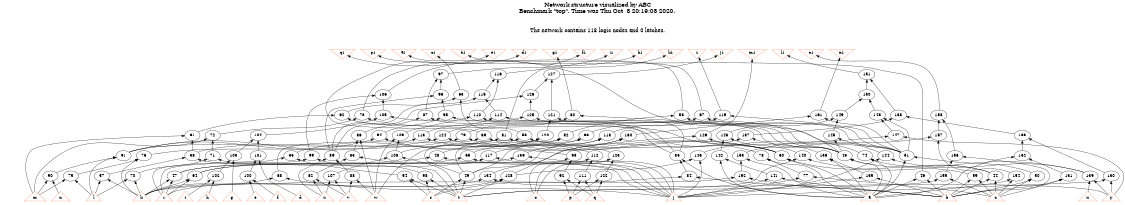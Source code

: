 # Network structure generated by ABC

digraph network {
size = "7.5,10";
center = true;
edge [dir = back];

{
  node [shape = plaintext];
  edge [style = invis];
  LevelTitle1 [label=""];
  LevelTitle2 [label=""];
  Level7 [label = ""];
  Level6 [label = ""];
  Level5 [label = ""];
  Level4 [label = ""];
  Level3 [label = ""];
  Level2 [label = ""];
  Level1 [label = ""];
  Level0 [label = ""];
  LevelTitle1 ->  LevelTitle2 ->  Level7 ->  Level6 ->  Level5 ->  Level4 ->  Level3 ->  Level2 ->  Level1 ->  Level0;
}

{
  rank = same;
  LevelTitle1;
  title1 [shape=plaintext,
          fontsize=20,
          fontname = "Times-Roman",
          label="Network structure visualized by ABC\nBenchmark \"top\". Time was Thu Oct  8 20:19:08 2020. "
         ];
}

{
  rank = same;
  LevelTitle2;
  title2 [shape=plaintext,
          fontsize=18,
          fontname = "Times-Roman",
          label="The network contains 118 logic nodes and 0 latches.\n"
         ];
}

{
  rank = same;
  Level7;
  Node26 [label = "q1", shape = invtriangle, color = coral, fillcolor = coral];
  Node27 [label = "p1", shape = invtriangle, color = coral, fillcolor = coral];
  Node28 [label = "a1", shape = invtriangle, color = coral, fillcolor = coral];
  Node29 [label = "c1", shape = invtriangle, color = coral, fillcolor = coral];
  Node30 [label = "b1", shape = invtriangle, color = coral, fillcolor = coral];
  Node31 [label = "e1", shape = invtriangle, color = coral, fillcolor = coral];
  Node32 [label = "d1", shape = invtriangle, color = coral, fillcolor = coral];
  Node33 [label = "g1", shape = invtriangle, color = coral, fillcolor = coral];
  Node34 [label = "f1", shape = invtriangle, color = coral, fillcolor = coral];
  Node35 [label = "i1", shape = invtriangle, color = coral, fillcolor = coral];
  Node36 [label = "h1", shape = invtriangle, color = coral, fillcolor = coral];
  Node37 [label = "k1", shape = invtriangle, color = coral, fillcolor = coral];
  Node38 [label = "z", shape = invtriangle, color = coral, fillcolor = coral];
  Node39 [label = "j1", shape = invtriangle, color = coral, fillcolor = coral];
  Node40 [label = "m1", shape = invtriangle, color = coral, fillcolor = coral];
  Node41 [label = "l1", shape = invtriangle, color = coral, fillcolor = coral];
  Node42 [label = "o1", shape = invtriangle, color = coral, fillcolor = coral];
  Node43 [label = "n1", shape = invtriangle, color = coral, fillcolor = coral];
}

{
  rank = same;
  Level6;
  Node97 [label = "97\n", shape = ellipse];
  Node116 [label = "116\n", shape = ellipse];
  Node127 [label = "127\n", shape = ellipse];
  Node151 [label = "151\n", shape = ellipse];
}

{
  rank = same;
  Level5;
  Node63 [label = "63\n", shape = ellipse];
  Node96 [label = "96\n", shape = ellipse];
  Node106 [label = "106\n", shape = ellipse];
  Node115 [label = "115\n", shape = ellipse];
  Node126 [label = "126\n", shape = ellipse];
  Node150 [label = "150\n", shape = ellipse];
}

{
  rank = same;
  Level4;
  Node53 [label = "53\n", shape = ellipse];
  Node62 [label = "62\n", shape = ellipse];
  Node67 [label = "67\n", shape = ellipse];
  Node73 [label = "73\n", shape = ellipse];
  Node80 [label = "80\n", shape = ellipse];
  Node87 [label = "87\n", shape = ellipse];
  Node95 [label = "95\n", shape = ellipse];
  Node105 [label = "105\n", shape = ellipse];
  Node110 [label = "110\n", shape = ellipse];
  Node114 [label = "114\n", shape = ellipse];
  Node119 [label = "119\n", shape = ellipse];
  Node121 [label = "121\n", shape = ellipse];
  Node125 [label = "125\n", shape = ellipse];
  Node138 [label = "138\n", shape = ellipse];
  Node148 [label = "148\n", shape = ellipse];
  Node149 [label = "149\n", shape = ellipse];
  Node158 [label = "158\n", shape = ellipse];
  Node161 [label = "161\n", shape = ellipse];
}

{
  rank = same;
  Level3;
  Node52 [label = "52\n", shape = ellipse];
  Node56 [label = "56\n", shape = ellipse];
  Node61 [label = "61\n", shape = ellipse];
  Node66 [label = "66\n", shape = ellipse];
  Node69 [label = "69\n", shape = ellipse];
  Node72 [label = "72\n", shape = ellipse];
  Node79 [label = "79\n", shape = ellipse];
  Node81 [label = "81\n", shape = ellipse];
  Node86 [label = "86\n", shape = ellipse];
  Node94 [label = "94\n", shape = ellipse];
  Node104 [label = "104\n", shape = ellipse];
  Node109 [label = "109\n", shape = ellipse];
  Node113 [label = "113\n", shape = ellipse];
  Node118 [label = "118\n", shape = ellipse];
  Node120 [label = "120\n", shape = ellipse];
  Node124 [label = "124\n", shape = ellipse];
  Node129 [label = "129\n", shape = ellipse];
  Node133 [label = "133\n", shape = ellipse];
  Node137 [label = "137\n", shape = ellipse];
  Node143 [label = "143\n", shape = ellipse];
  Node145 [label = "145\n", shape = ellipse];
  Node147 [label = "147\n", shape = ellipse];
  Node157 [label = "157\n", shape = ellipse];
  Node160 [label = "160\n", shape = ellipse];
}

{
  rank = same;
  Level2;
  Node45 [label = "45\n", shape = ellipse];
  Node48 [label = "48\n", shape = ellipse];
  Node51 [label = "51\n", shape = ellipse];
  Node55 [label = "55\n", shape = ellipse];
  Node58 [label = "58\n", shape = ellipse];
  Node60 [label = "60\n", shape = ellipse];
  Node65 [label = "65\n", shape = ellipse];
  Node71 [label = "71\n", shape = ellipse];
  Node74 [label = "74\n", shape = ellipse];
  Node76 [label = "76\n", shape = ellipse];
  Node78 [label = "78\n", shape = ellipse];
  Node83 [label = "83\n", shape = ellipse];
  Node85 [label = "85\n", shape = ellipse];
  Node89 [label = "89\n", shape = ellipse];
  Node91 [label = "91\n", shape = ellipse];
  Node93 [label = "93\n", shape = ellipse];
  Node99 [label = "99\n", shape = ellipse];
  Node101 [label = "101\n", shape = ellipse];
  Node103 [label = "103\n", shape = ellipse];
  Node108 [label = "108\n", shape = ellipse];
  Node112 [label = "112\n", shape = ellipse];
  Node117 [label = "117\n", shape = ellipse];
  Node123 [label = "123\n", shape = ellipse];
  Node132 [label = "132\n", shape = ellipse];
  Node136 [label = "136\n", shape = ellipse];
  Node140 [label = "140\n", shape = ellipse];
  Node142 [label = "142\n", shape = ellipse];
  Node144 [label = "144\n", shape = ellipse];
  Node146 [label = "146\n", shape = ellipse];
  Node153 [label = "153\n", shape = ellipse];
  Node156 [label = "156\n", shape = ellipse];
  Node159 [label = "159\n", shape = ellipse];
}

{
  rank = same;
  Level1;
  Node44 [label = "44\n", shape = ellipse];
  Node46 [label = "46\n", shape = ellipse];
  Node47 [label = "47\n", shape = ellipse];
  Node49 [label = "49\n", shape = ellipse];
  Node50 [label = "50\n", shape = ellipse];
  Node54 [label = "54\n", shape = ellipse];
  Node57 [label = "57\n", shape = ellipse];
  Node59 [label = "59\n", shape = ellipse];
  Node64 [label = "64\n", shape = ellipse];
  Node68 [label = "68\n", shape = ellipse];
  Node70 [label = "70\n", shape = ellipse];
  Node75 [label = "75\n", shape = ellipse];
  Node77 [label = "77\n", shape = ellipse];
  Node82 [label = "82\n", shape = ellipse];
  Node84 [label = "84\n", shape = ellipse];
  Node88 [label = "88\n", shape = ellipse];
  Node90 [label = "90\n", shape = ellipse];
  Node92 [label = "92\n", shape = ellipse];
  Node98 [label = "98\n", shape = ellipse];
  Node100 [label = "100\n", shape = ellipse];
  Node102 [label = "102\n", shape = ellipse];
  Node107 [label = "107\n", shape = ellipse];
  Node111 [label = "111\n", shape = ellipse];
  Node122 [label = "122\n", shape = ellipse];
  Node128 [label = "128\n", shape = ellipse];
  Node130 [label = "130\n", shape = ellipse];
  Node131 [label = "131\n", shape = ellipse];
  Node134 [label = "134\n", shape = ellipse];
  Node135 [label = "135\n", shape = ellipse];
  Node139 [label = "139\n", shape = ellipse];
  Node141 [label = "141\n", shape = ellipse];
  Node152 [label = "152\n", shape = ellipse];
  Node154 [label = "154\n", shape = ellipse];
  Node155 [label = "155\n", shape = ellipse];
}

{
  rank = same;
  Level0;
  Node1 [label = "a", shape = triangle, color = coral, fillcolor = coral];
  Node2 [label = "b", shape = triangle, color = coral, fillcolor = coral];
  Node3 [label = "c", shape = triangle, color = coral, fillcolor = coral];
  Node4 [label = "d", shape = triangle, color = coral, fillcolor = coral];
  Node5 [label = "e", shape = triangle, color = coral, fillcolor = coral];
  Node6 [label = "f", shape = triangle, color = coral, fillcolor = coral];
  Node7 [label = "g", shape = triangle, color = coral, fillcolor = coral];
  Node8 [label = "h", shape = triangle, color = coral, fillcolor = coral];
  Node9 [label = "i", shape = triangle, color = coral, fillcolor = coral];
  Node10 [label = "j", shape = triangle, color = coral, fillcolor = coral];
  Node11 [label = "k", shape = triangle, color = coral, fillcolor = coral];
  Node12 [label = "l", shape = triangle, color = coral, fillcolor = coral];
  Node13 [label = "m", shape = triangle, color = coral, fillcolor = coral];
  Node14 [label = "n", shape = triangle, color = coral, fillcolor = coral];
  Node15 [label = "o", shape = triangle, color = coral, fillcolor = coral];
  Node16 [label = "p", shape = triangle, color = coral, fillcolor = coral];
  Node17 [label = "q", shape = triangle, color = coral, fillcolor = coral];
  Node18 [label = "r", shape = triangle, color = coral, fillcolor = coral];
  Node19 [label = "s", shape = triangle, color = coral, fillcolor = coral];
  Node20 [label = "t", shape = triangle, color = coral, fillcolor = coral];
  Node21 [label = "u", shape = triangle, color = coral, fillcolor = coral];
  Node22 [label = "v", shape = triangle, color = coral, fillcolor = coral];
  Node23 [label = "w", shape = triangle, color = coral, fillcolor = coral];
  Node24 [label = "x", shape = triangle, color = coral, fillcolor = coral];
  Node25 [label = "y", shape = triangle, color = coral, fillcolor = coral];
}

title1 -> title2 [style = invis];
title2 -> Node26 [style = invis];
title2 -> Node27 [style = invis];
title2 -> Node28 [style = invis];
title2 -> Node29 [style = invis];
title2 -> Node30 [style = invis];
title2 -> Node31 [style = invis];
title2 -> Node32 [style = invis];
title2 -> Node33 [style = invis];
title2 -> Node34 [style = invis];
title2 -> Node35 [style = invis];
title2 -> Node36 [style = invis];
title2 -> Node37 [style = invis];
title2 -> Node38 [style = invis];
title2 -> Node39 [style = invis];
title2 -> Node40 [style = invis];
title2 -> Node41 [style = invis];
title2 -> Node42 [style = invis];
title2 -> Node43 [style = invis];
Node26 -> Node27 [style = invis];
Node27 -> Node28 [style = invis];
Node28 -> Node29 [style = invis];
Node29 -> Node30 [style = invis];
Node30 -> Node31 [style = invis];
Node31 -> Node32 [style = invis];
Node32 -> Node33 [style = invis];
Node33 -> Node34 [style = invis];
Node34 -> Node35 [style = invis];
Node35 -> Node36 [style = invis];
Node36 -> Node37 [style = invis];
Node37 -> Node38 [style = invis];
Node38 -> Node39 [style = invis];
Node39 -> Node40 [style = invis];
Node40 -> Node41 [style = invis];
Node41 -> Node42 [style = invis];
Node42 -> Node43 [style = invis];
Node26 -> Node45 [style = solid];
Node27 -> Node46 [style = solid];
Node28 -> Node53 [style = solid];
Node29 -> Node63 [style = solid];
Node30 -> Node67 [style = solid];
Node31 -> Node69 [style = solid];
Node32 -> Node73 [style = solid];
Node33 -> Node80 [style = solid];
Node34 -> Node81 [style = solid];
Node35 -> Node97 [style = solid];
Node36 -> Node106 [style = solid];
Node37 -> Node116 [style = solid];
Node38 -> Node119 [style = solid];
Node39 -> Node127 [style = solid];
Node40 -> Node129 [style = solid];
Node41 -> Node151 [style = solid];
Node42 -> Node158 [style = solid];
Node43 -> Node161 [style = solid];
Node44 -> Node2 [style = solid];
Node44 -> Node3 [style = solid];
Node45 -> Node1 [style = solid];
Node45 -> Node44 [style = solid];
Node46 -> Node1 [style = solid];
Node46 -> Node2 [style = solid];
Node47 -> Node11 [style = solid];
Node47 -> Node18 [style = solid];
Node48 -> Node10 [style = solid];
Node48 -> Node47 [style = solid];
Node49 -> Node19 [style = solid];
Node49 -> Node20 [style = solid];
Node50 -> Node2 [style = solid];
Node50 -> Node3 [style = solid];
Node51 -> Node1 [style = solid];
Node51 -> Node50 [style = solid];
Node52 -> Node48 [style = solid];
Node52 -> Node49 [style = solid];
Node53 -> Node51 [style = solid];
Node53 -> Node52 [style = solid];
Node54 -> Node19 [style = solid];
Node54 -> Node20 [style = solid];
Node55 -> Node18 [style = solid];
Node55 -> Node54 [style = solid];
Node56 -> Node51 [style = solid];
Node56 -> Node55 [style = solid];
Node57 -> Node11 [style = solid];
Node57 -> Node12 [style = solid];
Node58 -> Node10 [style = solid];
Node58 -> Node57 [style = solid];
Node59 -> Node2 [style = solid];
Node59 -> Node3 [style = solid];
Node60 -> Node1 [style = solid];
Node60 -> Node59 [style = solid];
Node61 -> Node13 [style = solid];
Node61 -> Node58 [style = solid];
Node62 -> Node60 [style = solid];
Node62 -> Node61 [style = solid];
Node63 -> Node56 [style = solid];
Node63 -> Node62 [style = solid];
Node64 -> Node11 [style = solid];
Node64 -> Node18 [style = solid];
Node65 -> Node10 [style = solid];
Node65 -> Node64 [style = solid];
Node66 -> Node49 [style = solid];
Node66 -> Node65 [style = solid];
Node67 -> Node51 [style = solid];
Node67 -> Node66 [style = solid];
Node68 -> Node10 [style = solid];
Node68 -> Node11 [style = solid];
Node69 -> Node60 [style = solid];
Node69 -> Node68 [style = solid];
Node70 -> Node11 [style = solid];
Node70 -> Node12 [style = solid];
Node71 -> Node10 [style = solid];
Node71 -> Node70 [style = solid];
Node72 -> Node13 [style = solid];
Node72 -> Node71 [style = solid];
Node73 -> Node60 [style = solid];
Node73 -> Node72 [style = solid];
Node74 -> Node1 [style = solid];
Node74 -> Node44 [style = solid];
Node75 -> Node12 [style = solid];
Node75 -> Node13 [style = solid];
Node76 -> Node11 [style = solid];
Node76 -> Node75 [style = solid];
Node77 -> Node3 [style = solid];
Node77 -> Node10 [style = solid];
Node78 -> Node1 [style = solid];
Node78 -> Node77 [style = solid];
Node79 -> Node76 [style = solid];
Node79 -> Node78 [style = solid];
Node80 -> Node74 [style = solid];
Node80 -> Node79 [style = solid];
Node81 -> Node58 [style = solid];
Node81 -> Node60 [style = solid];
Node82 -> Node21 [style = solid];
Node82 -> Node22 [style = solid];
Node83 -> Node20 [style = solid];
Node83 -> Node82 [style = solid];
Node84 -> Node2 [style = solid];
Node84 -> Node19 [style = solid];
Node85 -> Node1 [style = solid];
Node85 -> Node84 [style = solid];
Node86 -> Node23 [style = solid];
Node86 -> Node83 [style = solid];
Node87 -> Node85 [style = solid];
Node87 -> Node86 [style = solid];
Node88 -> Node22 [style = solid];
Node88 -> Node23 [style = solid];
Node89 -> Node21 [style = solid];
Node89 -> Node88 [style = solid];
Node90 -> Node13 [style = solid];
Node90 -> Node14 [style = solid];
Node91 -> Node12 [style = solid];
Node91 -> Node90 [style = solid];
Node92 -> Node16 [style = solid];
Node92 -> Node17 [style = solid];
Node93 -> Node15 [style = solid];
Node93 -> Node92 [style = solid];
Node94 -> Node91 [style = solid];
Node94 -> Node93 [style = solid];
Node95 -> Node45 [style = solid];
Node95 -> Node94 [style = solid];
Node96 -> Node89 [style = solid];
Node96 -> Node95 [style = solid];
Node97 -> Node87 [style = solid];
Node97 -> Node96 [style = solid];
Node98 -> Node19 [style = solid];
Node98 -> Node20 [style = solid];
Node99 -> Node18 [style = solid];
Node99 -> Node98 [style = solid];
Node100 -> Node5 [style = solid];
Node100 -> Node6 [style = solid];
Node101 -> Node4 [style = solid];
Node101 -> Node100 [style = solid];
Node102 -> Node8 [style = solid];
Node102 -> Node9 [style = solid];
Node103 -> Node7 [style = solid];
Node103 -> Node102 [style = solid];
Node104 -> Node101 [style = solid];
Node104 -> Node103 [style = solid];
Node105 -> Node45 [style = solid];
Node105 -> Node104 [style = solid];
Node106 -> Node99 [style = solid];
Node106 -> Node105 [style = solid];
Node107 -> Node21 [style = solid];
Node107 -> Node22 [style = solid];
Node108 -> Node20 [style = solid];
Node108 -> Node107 [style = solid];
Node109 -> Node23 [style = solid];
Node109 -> Node108 [style = solid];
Node110 -> Node85 [style = solid];
Node110 -> Node109 [style = solid];
Node111 -> Node16 [style = solid];
Node111 -> Node17 [style = solid];
Node112 -> Node15 [style = solid];
Node112 -> Node111 [style = solid];
Node113 -> Node91 [style = solid];
Node113 -> Node112 [style = solid];
Node114 -> Node45 [style = solid];
Node114 -> Node113 [style = solid];
Node115 -> Node89 [style = solid];
Node115 -> Node114 [style = solid];
Node116 -> Node110 [style = solid];
Node116 -> Node115 [style = solid];
Node117 -> Node10 [style = solid];
Node117 -> Node47 [style = solid];
Node118 -> Node49 [style = solid];
Node118 -> Node117 [style = solid];
Node119 -> Node51 [style = solid];
Node119 -> Node118 [style = solid];
Node120 -> Node23 [style = solid];
Node120 -> Node108 [style = solid];
Node121 -> Node85 [style = solid];
Node121 -> Node120 [style = solid];
Node122 -> Node16 [style = solid];
Node122 -> Node17 [style = solid];
Node123 -> Node15 [style = solid];
Node123 -> Node122 [style = solid];
Node124 -> Node91 [style = solid];
Node124 -> Node123 [style = solid];
Node125 -> Node45 [style = solid];
Node125 -> Node124 [style = solid];
Node126 -> Node89 [style = solid];
Node126 -> Node125 [style = solid];
Node127 -> Node121 [style = solid];
Node127 -> Node126 [style = solid];
Node128 -> Node18 [style = solid];
Node128 -> Node20 [style = solid];
Node129 -> Node51 [style = solid];
Node129 -> Node128 [style = solid];
Node130 -> Node10 [style = solid];
Node130 -> Node25 [style = solid];
Node131 -> Node2 [style = solid];
Node131 -> Node3 [style = solid];
Node132 -> Node1 [style = solid];
Node132 -> Node131 [style = solid];
Node133 -> Node130 [style = solid];
Node133 -> Node132 [style = solid];
Node134 -> Node11 [style = solid];
Node134 -> Node25 [style = solid];
Node135 -> Node2 [style = solid];
Node135 -> Node10 [style = solid];
Node136 -> Node1 [style = solid];
Node136 -> Node135 [style = solid];
Node137 -> Node134 [style = solid];
Node137 -> Node136 [style = solid];
Node138 -> Node133 [style = solid];
Node138 -> Node137 [style = solid];
Node139 -> Node24 [style = solid];
Node139 -> Node25 [style = solid];
Node140 -> Node20 [style = solid];
Node140 -> Node139 [style = solid];
Node141 -> Node2 [style = solid];
Node141 -> Node10 [style = solid];
Node142 -> Node1 [style = solid];
Node142 -> Node141 [style = solid];
Node143 -> Node140 [style = solid];
Node143 -> Node142 [style = solid];
Node144 -> Node10 [style = solid];
Node144 -> Node139 [style = solid];
Node145 -> Node45 [style = solid];
Node145 -> Node144 [style = solid];
Node146 -> Node10 [style = solid];
Node146 -> Node128 [style = solid];
Node147 -> Node25 [style = solid];
Node147 -> Node146 [style = solid];
Node148 -> Node51 [style = solid];
Node148 -> Node147 [style = solid];
Node149 -> Node143 [style = solid];
Node149 -> Node145 [style = solid];
Node150 -> Node148 [style = solid];
Node150 -> Node149 [style = solid];
Node151 -> Node138 [style = solid];
Node151 -> Node150 [style = solid];
Node152 -> Node2 [style = solid];
Node152 -> Node11 [style = solid];
Node153 -> Node1 [style = solid];
Node153 -> Node152 [style = solid];
Node154 -> Node1 [style = solid];
Node154 -> Node3 [style = solid];
Node155 -> Node3 [style = solid];
Node155 -> Node20 [style = solid];
Node156 -> Node2 [style = solid];
Node156 -> Node155 [style = solid];
Node157 -> Node153 [style = solid];
Node157 -> Node154 [style = solid];
Node158 -> Node156 [style = solid];
Node158 -> Node157 [style = solid];
Node159 -> Node10 [style = solid];
Node159 -> Node64 [style = solid];
Node160 -> Node49 [style = solid];
Node160 -> Node159 [style = solid];
Node161 -> Node51 [style = solid];
Node161 -> Node160 [style = solid];
}

